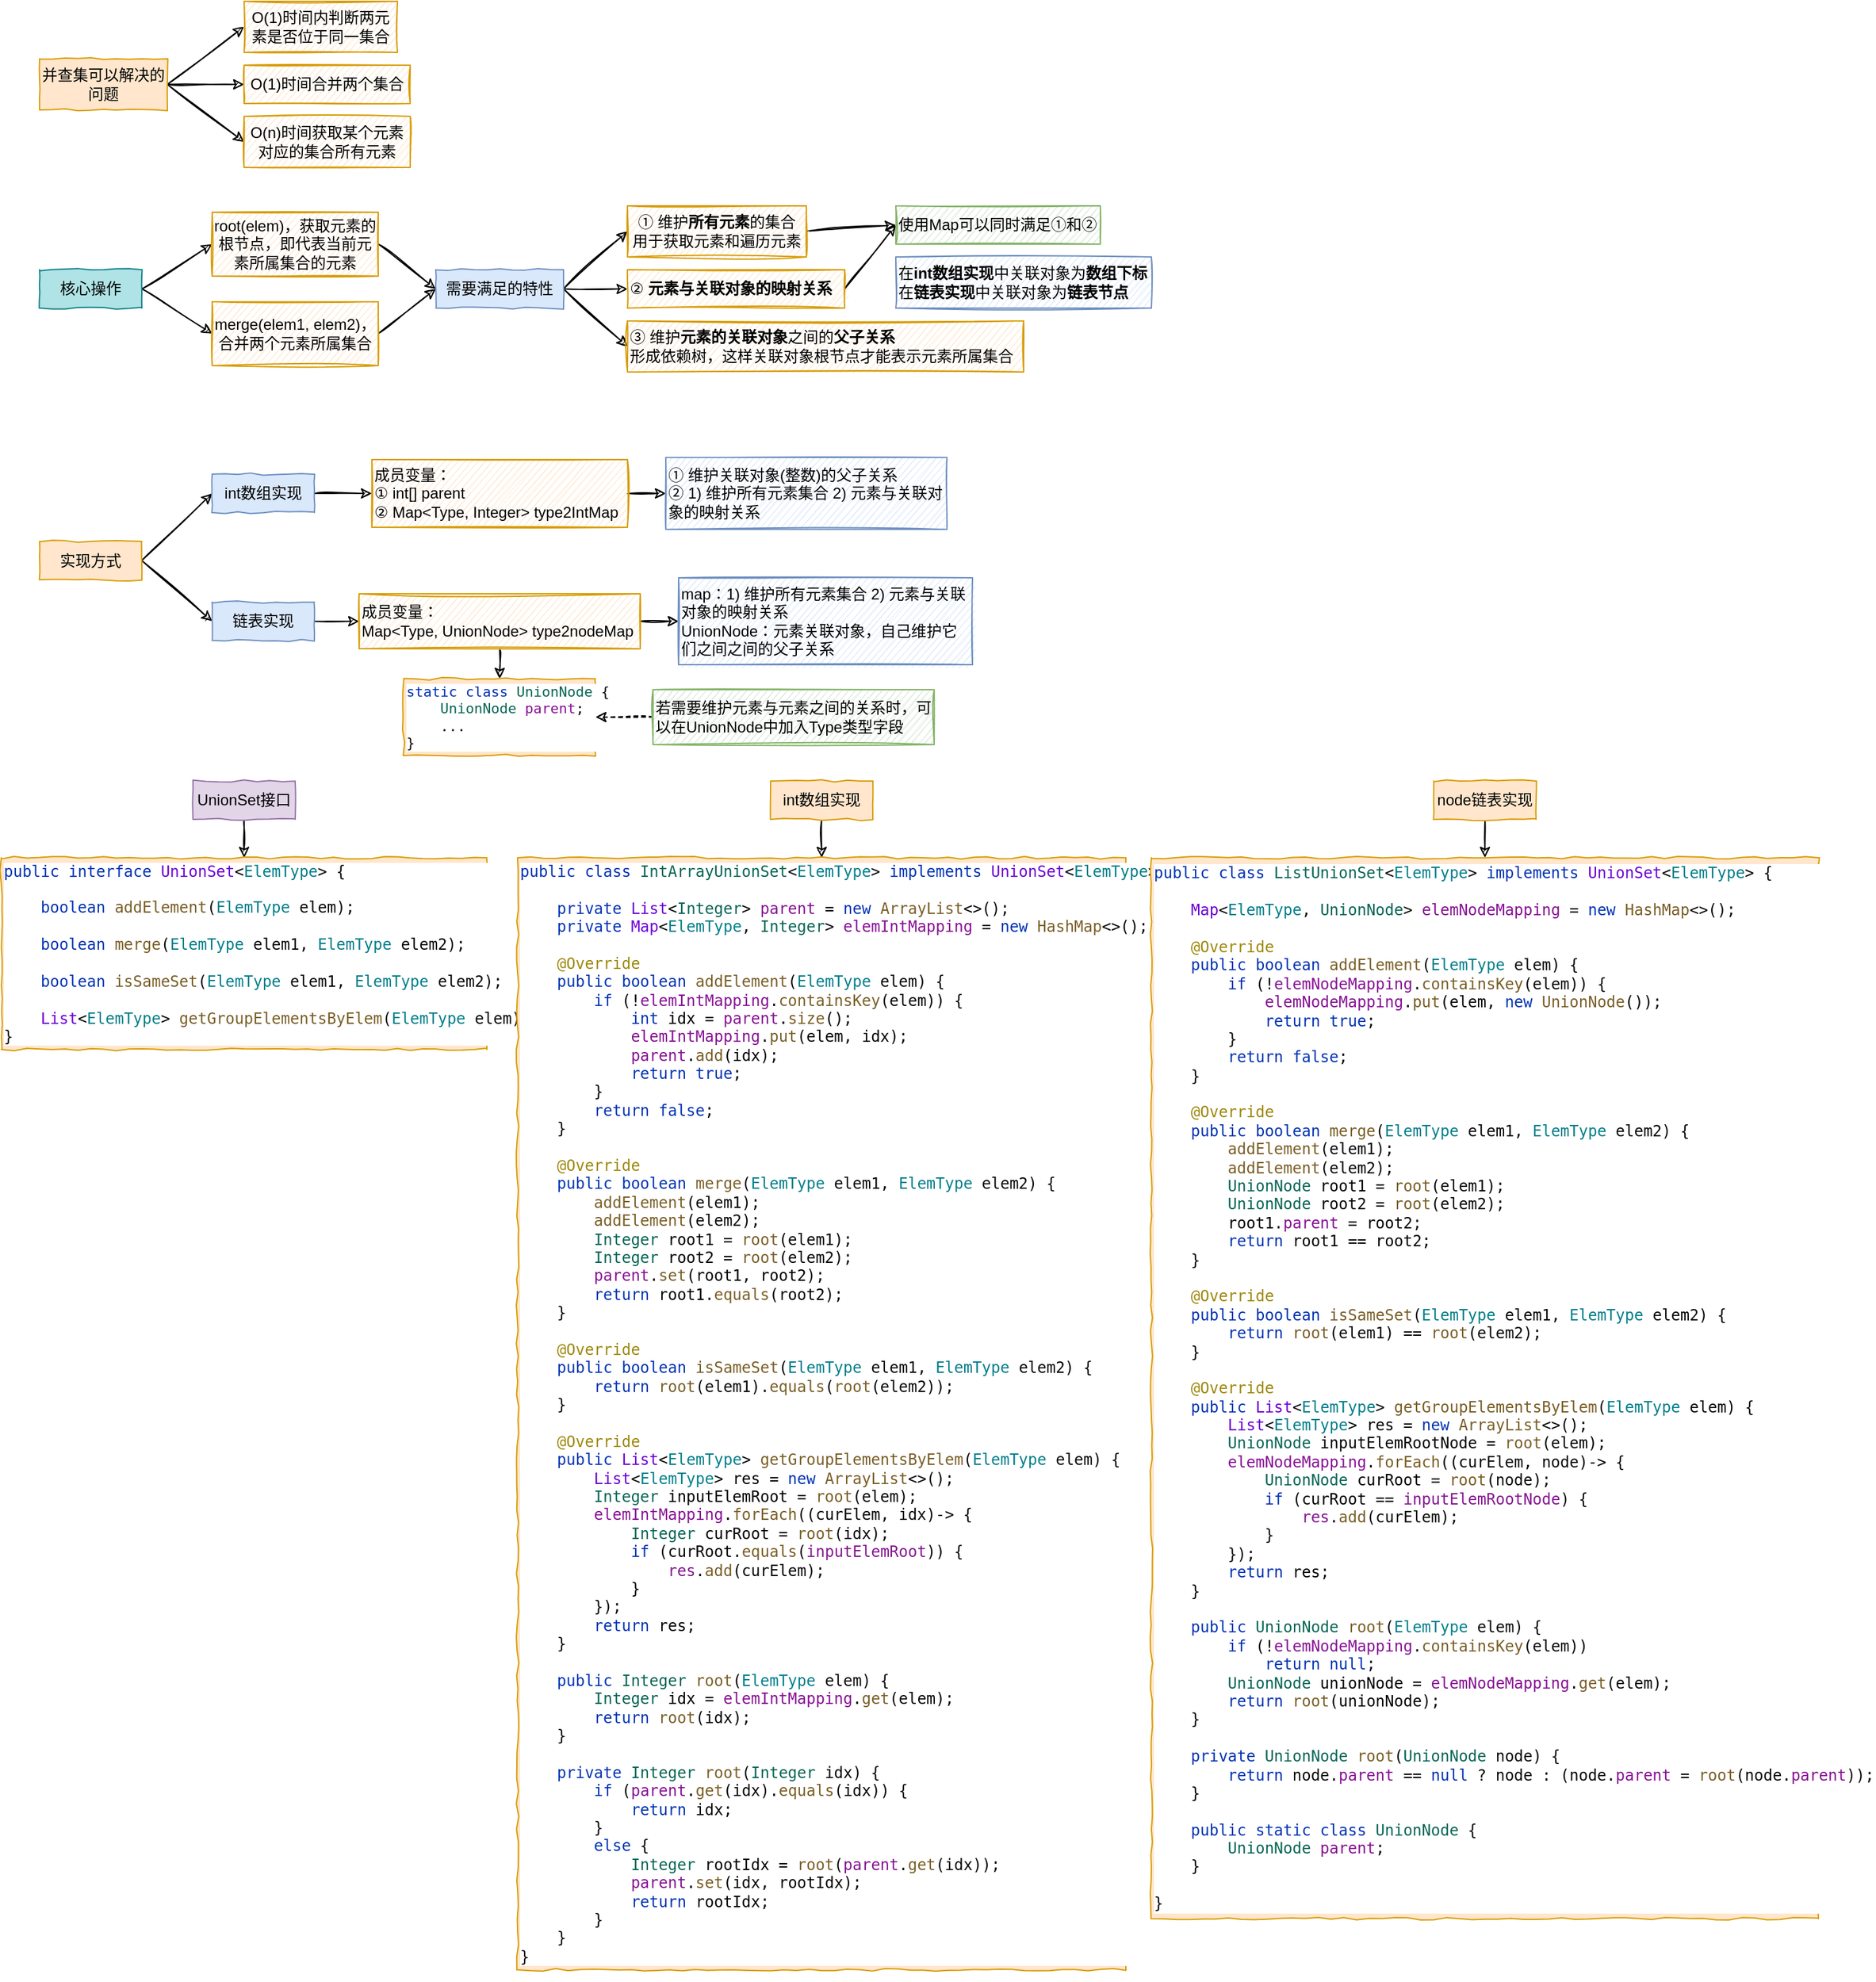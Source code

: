 <mxfile>
    <diagram id="KbOg__-k8uxWL7zDkOE9" name="第 1 页">
        <mxGraphModel dx="1373" dy="665" grid="1" gridSize="10" guides="1" tooltips="1" connect="1" arrows="1" fold="1" page="1" pageScale="1" pageWidth="827" pageHeight="1169" math="0" shadow="0">
            <root>
                <mxCell id="0"/>
                <mxCell id="1" parent="0"/>
                <mxCell id="4" style="edgeStyle=none;html=1;exitX=1;exitY=0.5;exitDx=0;exitDy=0;entryX=0;entryY=0.5;entryDx=0;entryDy=0;sketch=1;" parent="1" source="2" target="3" edge="1">
                    <mxGeometry relative="1" as="geometry"/>
                </mxCell>
                <mxCell id="6" style="edgeStyle=none;sketch=1;html=1;exitX=1;exitY=0.5;exitDx=0;exitDy=0;entryX=0;entryY=0.5;entryDx=0;entryDy=0;" parent="1" source="2" target="5" edge="1">
                    <mxGeometry relative="1" as="geometry"/>
                </mxCell>
                <mxCell id="8" style="edgeStyle=none;sketch=1;html=1;exitX=1;exitY=0.5;exitDx=0;exitDy=0;entryX=0;entryY=0.5;entryDx=0;entryDy=0;" parent="1" source="2" target="7" edge="1">
                    <mxGeometry relative="1" as="geometry"/>
                </mxCell>
                <mxCell id="2" value="并查集可以解决的问题" style="rounded=0;whiteSpace=wrap;html=1;fillColor=#ffe6cc;strokeColor=#d79b00;comic=1;" parent="1" vertex="1">
                    <mxGeometry x="40" y="85" width="100" height="40" as="geometry"/>
                </mxCell>
                <mxCell id="3" value="O(1)时间内判断两元素是否位于同一集合" style="rounded=0;whiteSpace=wrap;html=1;fillColor=#ffe6cc;strokeColor=#d79b00;comic=1;sketch=1;" parent="1" vertex="1">
                    <mxGeometry x="200" y="40" width="120" height="40" as="geometry"/>
                </mxCell>
                <mxCell id="5" value="O(1)时间合并两个集合" style="rounded=0;whiteSpace=wrap;html=1;fillColor=#ffe6cc;strokeColor=#d79b00;comic=1;sketch=1;" parent="1" vertex="1">
                    <mxGeometry x="200" y="90" width="130" height="30" as="geometry"/>
                </mxCell>
                <mxCell id="7" value="O(n)时间获取某个元素对应的集合所有元素" style="rounded=0;whiteSpace=wrap;html=1;fillColor=#ffe6cc;strokeColor=#d79b00;comic=1;sketch=1;" parent="1" vertex="1">
                    <mxGeometry x="200" y="130" width="130" height="40" as="geometry"/>
                </mxCell>
                <mxCell id="11" style="edgeStyle=none;sketch=1;html=1;exitX=1;exitY=0.5;exitDx=0;exitDy=0;entryX=0;entryY=0.5;entryDx=0;entryDy=0;" parent="1" source="9" target="10" edge="1">
                    <mxGeometry relative="1" as="geometry"/>
                </mxCell>
                <mxCell id="13" style="edgeStyle=none;sketch=1;html=1;exitX=1;exitY=0.5;exitDx=0;exitDy=0;entryX=0;entryY=0.5;entryDx=0;entryDy=0;" parent="1" source="9" target="12" edge="1">
                    <mxGeometry relative="1" as="geometry"/>
                </mxCell>
                <mxCell id="9" value="核心操作" style="rounded=0;whiteSpace=wrap;html=1;fillColor=#b0e3e6;strokeColor=#0e8088;comic=1;" parent="1" vertex="1">
                    <mxGeometry x="40" y="250" width="80" height="30" as="geometry"/>
                </mxCell>
                <mxCell id="20" style="edgeStyle=none;sketch=1;html=1;exitX=1;exitY=0.5;exitDx=0;exitDy=0;entryX=0;entryY=0.5;entryDx=0;entryDy=0;" parent="1" source="10" target="19" edge="1">
                    <mxGeometry relative="1" as="geometry"/>
                </mxCell>
                <mxCell id="10" value="root(elem)，获取元素的根节点，即代表当前元素所属集合的元素" style="rounded=0;whiteSpace=wrap;html=1;fillColor=#ffe6cc;strokeColor=#d79b00;comic=1;sketch=1;" parent="1" vertex="1">
                    <mxGeometry x="175" y="205" width="130" height="50" as="geometry"/>
                </mxCell>
                <mxCell id="21" style="edgeStyle=none;sketch=1;html=1;exitX=1;exitY=0.5;exitDx=0;exitDy=0;entryX=0;entryY=0.5;entryDx=0;entryDy=0;" parent="1" source="12" target="19" edge="1">
                    <mxGeometry relative="1" as="geometry"/>
                </mxCell>
                <mxCell id="12" value="merge(elem1, elem2)，合并两个元素所属集合" style="rounded=0;whiteSpace=wrap;html=1;fillColor=#ffe6cc;strokeColor=#d79b00;comic=1;sketch=1;" parent="1" vertex="1">
                    <mxGeometry x="175" y="275" width="130" height="50" as="geometry"/>
                </mxCell>
                <mxCell id="16" style="edgeStyle=none;sketch=1;html=1;exitX=1;exitY=0.5;exitDx=0;exitDy=0;entryX=0;entryY=0.5;entryDx=0;entryDy=0;" parent="1" source="14" target="15" edge="1">
                    <mxGeometry relative="1" as="geometry"/>
                </mxCell>
                <mxCell id="30" style="edgeStyle=none;sketch=1;html=1;exitX=1;exitY=0.5;exitDx=0;exitDy=0;entryX=0;entryY=0.5;entryDx=0;entryDy=0;" parent="1" source="14" target="28" edge="1">
                    <mxGeometry relative="1" as="geometry"/>
                </mxCell>
                <mxCell id="14" value="实现方式" style="rounded=0;whiteSpace=wrap;html=1;fillColor=#ffe6cc;strokeColor=#d79b00;comic=1;" parent="1" vertex="1">
                    <mxGeometry x="40" y="462.5" width="80" height="30" as="geometry"/>
                </mxCell>
                <mxCell id="18" style="edgeStyle=none;sketch=1;html=1;exitX=1;exitY=0.5;exitDx=0;exitDy=0;entryX=0;entryY=0.5;entryDx=0;entryDy=0;" parent="1" source="15" target="17" edge="1">
                    <mxGeometry relative="1" as="geometry"/>
                </mxCell>
                <mxCell id="15" value="int数组实现" style="rounded=0;whiteSpace=wrap;html=1;fillColor=#dae8fc;strokeColor=#6c8ebf;comic=1;" parent="1" vertex="1">
                    <mxGeometry x="175" y="410" width="80" height="30" as="geometry"/>
                </mxCell>
                <mxCell id="27" style="edgeStyle=none;sketch=1;html=1;exitX=1;exitY=0.5;exitDx=0;exitDy=0;entryX=0;entryY=0.5;entryDx=0;entryDy=0;" parent="1" source="17" target="26" edge="1">
                    <mxGeometry relative="1" as="geometry"/>
                </mxCell>
                <mxCell id="17" value="成员变量：&lt;br&gt;① int[] parent&lt;br&gt;② Map&amp;lt;Type, Integer&amp;gt; type2IntMap" style="rounded=0;whiteSpace=wrap;html=1;fillColor=#ffe6cc;strokeColor=#d79b00;comic=1;align=left;sketch=1;" parent="1" vertex="1">
                    <mxGeometry x="300" y="398.44" width="200" height="53.12" as="geometry"/>
                </mxCell>
                <mxCell id="23" style="edgeStyle=none;sketch=1;html=1;exitX=1;exitY=0.5;exitDx=0;exitDy=0;entryX=0;entryY=0.5;entryDx=0;entryDy=0;" parent="1" source="19" target="22" edge="1">
                    <mxGeometry relative="1" as="geometry"/>
                </mxCell>
                <mxCell id="25" style="edgeStyle=none;sketch=1;html=1;exitX=1;exitY=0.5;exitDx=0;exitDy=0;entryX=0;entryY=0.5;entryDx=0;entryDy=0;" parent="1" source="19" target="24" edge="1">
                    <mxGeometry relative="1" as="geometry"/>
                </mxCell>
                <mxCell id="41" style="edgeStyle=none;sketch=1;html=1;exitX=1;exitY=0.5;exitDx=0;exitDy=0;entryX=0;entryY=0.5;entryDx=0;entryDy=0;fontSize=11;" parent="1" source="19" target="40" edge="1">
                    <mxGeometry relative="1" as="geometry"/>
                </mxCell>
                <mxCell id="19" value="需要满足的特性" style="rounded=0;whiteSpace=wrap;html=1;fillColor=#dae8fc;strokeColor=#6c8ebf;comic=1;" parent="1" vertex="1">
                    <mxGeometry x="350" y="250" width="100" height="30" as="geometry"/>
                </mxCell>
                <mxCell id="43" style="edgeStyle=none;sketch=1;html=1;exitX=1;exitY=0.5;exitDx=0;exitDy=0;entryX=0;entryY=0.5;entryDx=0;entryDy=0;fontSize=11;" parent="1" source="22" target="42" edge="1">
                    <mxGeometry relative="1" as="geometry"/>
                </mxCell>
                <mxCell id="22" value="① 维护&lt;b&gt;所有元素&lt;/b&gt;的集合&lt;br&gt;用于获取元素和遍历元素" style="rounded=0;whiteSpace=wrap;html=1;fillColor=#ffe6cc;strokeColor=#d79b00;comic=1;sketch=1;" parent="1" vertex="1">
                    <mxGeometry x="500" y="200" width="140" height="40" as="geometry"/>
                </mxCell>
                <mxCell id="24" value="③ 维护&lt;b&gt;元素的关联对象&lt;/b&gt;之间的&lt;b&gt;父子关系&lt;/b&gt;&lt;br&gt;形成依赖树，这样关联对象根节点才能表示元素所属集合" style="rounded=0;whiteSpace=wrap;html=1;fillColor=#ffe6cc;strokeColor=#d79b00;comic=1;sketch=1;align=left;" parent="1" vertex="1">
                    <mxGeometry x="500" y="290" width="310" height="40" as="geometry"/>
                </mxCell>
                <mxCell id="26" value="① 维护关联对象(整数)的父子关系&lt;br&gt;② 1) 维护所有元素集合 2) 元素与关联对象的映射关系" style="rounded=0;whiteSpace=wrap;html=1;fillColor=#dae8fc;strokeColor=#6c8ebf;comic=1;align=left;sketch=1;" parent="1" vertex="1">
                    <mxGeometry x="530" y="396.88" width="220" height="56.25" as="geometry"/>
                </mxCell>
                <mxCell id="32" style="edgeStyle=none;sketch=1;html=1;exitX=1;exitY=0.5;exitDx=0;exitDy=0;entryX=0;entryY=0.5;entryDx=0;entryDy=0;" parent="1" source="28" target="31" edge="1">
                    <mxGeometry relative="1" as="geometry"/>
                </mxCell>
                <mxCell id="28" value="链表实现" style="rounded=0;whiteSpace=wrap;html=1;fillColor=#dae8fc;strokeColor=#6c8ebf;comic=1;" parent="1" vertex="1">
                    <mxGeometry x="175" y="510" width="80" height="30" as="geometry"/>
                </mxCell>
                <mxCell id="34" style="edgeStyle=none;sketch=1;html=1;exitX=0.5;exitY=1;exitDx=0;exitDy=0;entryX=0.5;entryY=0;entryDx=0;entryDy=0;fontSize=11;" parent="1" source="31" target="33" edge="1">
                    <mxGeometry relative="1" as="geometry"/>
                </mxCell>
                <mxCell id="36" style="edgeStyle=none;sketch=1;html=1;exitX=1;exitY=0.5;exitDx=0;exitDy=0;entryX=0;entryY=0.5;entryDx=0;entryDy=0;fontSize=11;" parent="1" source="31" target="35" edge="1">
                    <mxGeometry relative="1" as="geometry"/>
                </mxCell>
                <mxCell id="31" value="成员变量：&lt;br&gt;Map&amp;lt;Type, UnionNode&amp;gt; type2nodeMap" style="rounded=0;whiteSpace=wrap;html=1;fillColor=#ffe6cc;strokeColor=#d79b00;comic=1;align=left;sketch=1;" parent="1" vertex="1">
                    <mxGeometry x="290" y="503.44" width="220" height="43.12" as="geometry"/>
                </mxCell>
                <mxCell id="33" value="&lt;pre style=&quot;background-color: rgb(255 , 255 , 255) ; color: rgb(8 , 8 , 8) ; font-family: &amp;#34;consolas&amp;#34; , monospace ; font-size: 11px&quot;&gt;&lt;span style=&quot;color: #0033b3&quot;&gt;static class &lt;/span&gt;&lt;span style=&quot;color: #066555&quot;&gt;UnionNode &lt;/span&gt;{&lt;br&gt;    &lt;span style=&quot;color: #066555&quot;&gt;UnionNode &lt;/span&gt;&lt;span style=&quot;color: #871094&quot;&gt;parent&lt;/span&gt;;&lt;br&gt;    ...&lt;br&gt;}&lt;/pre&gt;" style="rounded=0;whiteSpace=wrap;html=1;fillColor=#ffe6cc;strokeColor=#d79b00;comic=1;align=left;" parent="1" vertex="1">
                    <mxGeometry x="325" y="570" width="150" height="60" as="geometry"/>
                </mxCell>
                <mxCell id="35" value="map：1) 维护所有元素集合 2) 元素与关联对象的映射关系&lt;br&gt;UnionNode：元素关联对象，自己维护它们之间之间的父子关系" style="rounded=0;whiteSpace=wrap;html=1;fillColor=#dae8fc;strokeColor=#6c8ebf;comic=1;align=left;sketch=1;" parent="1" vertex="1">
                    <mxGeometry x="540" y="490.94" width="230" height="68.12" as="geometry"/>
                </mxCell>
                <mxCell id="38" style="edgeStyle=none;sketch=1;html=1;exitX=0;exitY=0.5;exitDx=0;exitDy=0;entryX=1;entryY=0.5;entryDx=0;entryDy=0;fontSize=11;dashed=1;" parent="1" source="37" target="33" edge="1">
                    <mxGeometry relative="1" as="geometry"/>
                </mxCell>
                <mxCell id="37" value="若需要维护元素与元素之间的关系时，可以在UnionNode中加入Type类型字段" style="rounded=0;whiteSpace=wrap;html=1;fillColor=#d5e8d4;strokeColor=#82b366;comic=1;align=left;sketch=1;" parent="1" vertex="1">
                    <mxGeometry x="520" y="578.44" width="220" height="43.12" as="geometry"/>
                </mxCell>
                <mxCell id="39" value="在&lt;b&gt;int数组实现&lt;/b&gt;中关联对象为&lt;b&gt;数组下标&lt;/b&gt;&lt;br&gt;在&lt;b&gt;链表实现&lt;/b&gt;中关联对象为&lt;b&gt;链表节点&lt;/b&gt;" style="rounded=0;whiteSpace=wrap;html=1;fillColor=#dae8fc;strokeColor=#6c8ebf;comic=1;sketch=1;align=left;" parent="1" vertex="1">
                    <mxGeometry x="710" y="240" width="200" height="40" as="geometry"/>
                </mxCell>
                <mxCell id="44" style="edgeStyle=none;sketch=1;html=1;exitX=1;exitY=0.5;exitDx=0;exitDy=0;entryX=0;entryY=0.5;entryDx=0;entryDy=0;fontSize=11;" parent="1" source="40" target="42" edge="1">
                    <mxGeometry relative="1" as="geometry"/>
                </mxCell>
                <mxCell id="40" value="② &lt;b&gt;元素与关联对象的映射关系&lt;/b&gt;" style="rounded=0;whiteSpace=wrap;html=1;fillColor=#ffe6cc;strokeColor=#d79b00;comic=1;sketch=1;align=left;" parent="1" vertex="1">
                    <mxGeometry x="500" y="250" width="170" height="30" as="geometry"/>
                </mxCell>
                <mxCell id="42" value="使用Map可以同时满足①和②" style="rounded=0;whiteSpace=wrap;html=1;fillColor=#d5e8d4;strokeColor=#82b366;comic=1;sketch=1;align=left;" parent="1" vertex="1">
                    <mxGeometry x="710" y="200" width="160" height="30" as="geometry"/>
                </mxCell>
                <mxCell id="47" style="edgeStyle=none;sketch=1;html=1;exitX=0.5;exitY=1;exitDx=0;exitDy=0;entryX=0.5;entryY=0;entryDx=0;entryDy=0;fontSize=11;" parent="1" source="45" target="46" edge="1">
                    <mxGeometry relative="1" as="geometry"/>
                </mxCell>
                <mxCell id="45" value="UnionSet接口" style="rounded=0;whiteSpace=wrap;html=1;fillColor=#e1d5e7;strokeColor=#9673a6;comic=1;" parent="1" vertex="1">
                    <mxGeometry x="160" y="650" width="80" height="30" as="geometry"/>
                </mxCell>
                <mxCell id="46" value="&lt;pre style=&quot;background-color: rgb(255 , 255 , 255) ; color: rgb(8 , 8 , 8) ; font-family: &amp;#34;consolas&amp;#34; , monospace&quot;&gt;&lt;span style=&quot;color: #0033b3&quot;&gt;public interface &lt;/span&gt;&lt;span style=&quot;color: #6c00d5&quot;&gt;UnionSet&lt;/span&gt;&amp;lt;&lt;span style=&quot;color: #007e8a&quot;&gt;ElemType&lt;/span&gt;&amp;gt; {&lt;br&gt;&lt;br&gt;    &lt;span style=&quot;color: #0033b3&quot;&gt;boolean &lt;/span&gt;&lt;span style=&quot;color: #795e26&quot;&gt;addElement&lt;/span&gt;(&lt;span style=&quot;color: #007e8a&quot;&gt;ElemType &lt;/span&gt;elem);&lt;br&gt;&lt;br&gt;    &lt;span style=&quot;color: #0033b3&quot;&gt;boolean &lt;/span&gt;&lt;span style=&quot;color: #795e26&quot;&gt;merge&lt;/span&gt;(&lt;span style=&quot;color: #007e8a&quot;&gt;ElemType &lt;/span&gt;elem1, &lt;span style=&quot;color: #007e8a&quot;&gt;ElemType &lt;/span&gt;elem2);&lt;br&gt;&lt;br&gt;    &lt;span style=&quot;color: #0033b3&quot;&gt;boolean &lt;/span&gt;&lt;span style=&quot;color: #795e26&quot;&gt;isSameSet&lt;/span&gt;(&lt;span style=&quot;color: #007e8a&quot;&gt;ElemType &lt;/span&gt;elem1, &lt;span style=&quot;color: #007e8a&quot;&gt;ElemType &lt;/span&gt;elem2);&lt;br&gt;&lt;br&gt;    &lt;span style=&quot;color: #6c00d5&quot;&gt;List&lt;/span&gt;&amp;lt;&lt;span style=&quot;color: #007e8a&quot;&gt;ElemType&lt;/span&gt;&amp;gt; &lt;span style=&quot;color: #795e26&quot;&gt;getGroupElementsByElem&lt;/span&gt;(&lt;span style=&quot;color: #007e8a&quot;&gt;ElemType &lt;/span&gt;elem);&lt;br&gt;}&lt;/pre&gt;" style="rounded=0;whiteSpace=wrap;html=1;fillColor=#ffe6cc;strokeColor=#d79b00;comic=1;sketch=0;align=left;" parent="1" vertex="1">
                    <mxGeometry x="10" y="710" width="380" height="150" as="geometry"/>
                </mxCell>
                <mxCell id="50" style="edgeStyle=none;sketch=1;html=1;exitX=0.5;exitY=1;exitDx=0;exitDy=0;entryX=0.5;entryY=0;entryDx=0;entryDy=0;fontSize=11;" parent="1" source="48" target="49" edge="1">
                    <mxGeometry relative="1" as="geometry"/>
                </mxCell>
                <mxCell id="48" value="int数组实现" style="rounded=0;whiteSpace=wrap;html=1;fillColor=#ffe6cc;strokeColor=#d79b00;comic=1;" parent="1" vertex="1">
                    <mxGeometry x="612" y="650" width="80" height="30" as="geometry"/>
                </mxCell>
                <mxCell id="49" value="&lt;pre style=&quot;background-color: rgb(255 , 255 , 255) ; color: rgb(8 , 8 , 8) ; font-family: &amp;#34;consolas&amp;#34; , monospace&quot;&gt;&lt;pre style=&quot;font-family: &amp;#34;consolas&amp;#34; , monospace&quot;&gt;&lt;span style=&quot;color: #0033b3&quot;&gt;public class &lt;/span&gt;&lt;span style=&quot;color: #066555&quot;&gt;IntArrayUnionSet&lt;/span&gt;&amp;lt;&lt;span style=&quot;color: #007e8a&quot;&gt;ElemType&lt;/span&gt;&amp;gt; &lt;span style=&quot;color: #0033b3&quot;&gt;implements &lt;/span&gt;&lt;span style=&quot;color: #6c00d5&quot;&gt;UnionSet&lt;/span&gt;&amp;lt;&lt;span style=&quot;color: #007e8a&quot;&gt;ElemType&lt;/span&gt;&amp;gt; {&lt;br&gt;&lt;br&gt;    &lt;span style=&quot;color: #0033b3&quot;&gt;private &lt;/span&gt;&lt;span style=&quot;color: #6c00d5&quot;&gt;List&lt;/span&gt;&amp;lt;&lt;span style=&quot;color: #066555&quot;&gt;Integer&lt;/span&gt;&amp;gt; &lt;span style=&quot;color: #871094&quot;&gt;parent &lt;/span&gt;= &lt;span style=&quot;color: #0033b3&quot;&gt;new &lt;/span&gt;&lt;span style=&quot;color: #795e26&quot;&gt;ArrayList&lt;/span&gt;&amp;lt;&amp;gt;();&lt;br&gt;    &lt;span style=&quot;color: #0033b3&quot;&gt;private &lt;/span&gt;&lt;span style=&quot;color: #6c00d5&quot;&gt;Map&lt;/span&gt;&amp;lt;&lt;span style=&quot;color: #007e8a&quot;&gt;ElemType&lt;/span&gt;, &lt;span style=&quot;color: #066555&quot;&gt;Integer&lt;/span&gt;&amp;gt; &lt;span style=&quot;color: #871094&quot;&gt;elemIntMapping &lt;/span&gt;= &lt;span style=&quot;color: #0033b3&quot;&gt;new &lt;/span&gt;&lt;span style=&quot;color: #795e26&quot;&gt;HashMap&lt;/span&gt;&amp;lt;&amp;gt;();&lt;br&gt;&lt;br&gt;    &lt;span style=&quot;color: #9e880d&quot;&gt;@Override&lt;br&gt;&lt;/span&gt;&lt;span style=&quot;color: #9e880d&quot;&gt;    &lt;/span&gt;&lt;span style=&quot;color: #0033b3&quot;&gt;public boolean &lt;/span&gt;&lt;span style=&quot;color: #795e26&quot;&gt;addElement&lt;/span&gt;(&lt;span style=&quot;color: #007e8a&quot;&gt;ElemType &lt;/span&gt;elem) {&lt;br&gt;        &lt;span style=&quot;color: #0033b3&quot;&gt;if &lt;/span&gt;(!&lt;span style=&quot;color: #871094&quot;&gt;elemIntMapping&lt;/span&gt;.&lt;span style=&quot;color: #795e26&quot;&gt;containsKey&lt;/span&gt;(elem)) {&lt;br&gt;            &lt;span style=&quot;color: #0033b3&quot;&gt;int &lt;/span&gt;&lt;span style=&quot;color: #000000&quot;&gt;idx &lt;/span&gt;= &lt;span style=&quot;color: #871094&quot;&gt;parent&lt;/span&gt;.&lt;span style=&quot;color: #795e26&quot;&gt;size&lt;/span&gt;();&lt;br&gt;            &lt;span style=&quot;color: #871094&quot;&gt;elemIntMapping&lt;/span&gt;.&lt;span style=&quot;color: #795e26&quot;&gt;put&lt;/span&gt;(elem, &lt;span style=&quot;color: #000000&quot;&gt;idx&lt;/span&gt;);&lt;br&gt;            &lt;span style=&quot;color: #871094&quot;&gt;parent&lt;/span&gt;.&lt;span style=&quot;color: #795e26&quot;&gt;add&lt;/span&gt;(&lt;span style=&quot;color: #000000&quot;&gt;idx&lt;/span&gt;);&lt;br&gt;            &lt;span style=&quot;color: #0033b3&quot;&gt;return true&lt;/span&gt;;&lt;br&gt;        }&lt;br&gt;        &lt;span style=&quot;color: #0033b3&quot;&gt;return false&lt;/span&gt;;&lt;br&gt;    }&lt;br&gt;&lt;br&gt;    &lt;span style=&quot;color: #9e880d&quot;&gt;@Override&lt;br&gt;&lt;/span&gt;&lt;span style=&quot;color: #9e880d&quot;&gt;    &lt;/span&gt;&lt;span style=&quot;color: #0033b3&quot;&gt;public boolean &lt;/span&gt;&lt;span style=&quot;color: #795e26&quot;&gt;merge&lt;/span&gt;(&lt;span style=&quot;color: #007e8a&quot;&gt;ElemType &lt;/span&gt;elem1, &lt;span style=&quot;color: #007e8a&quot;&gt;ElemType &lt;/span&gt;elem2) {&lt;br&gt;        &lt;span style=&quot;color: #795e26&quot;&gt;addElement&lt;/span&gt;(elem1);&lt;br&gt;        &lt;span style=&quot;color: #795e26&quot;&gt;addElement&lt;/span&gt;(elem2);&lt;br&gt;        &lt;span style=&quot;color: #066555&quot;&gt;Integer &lt;/span&gt;&lt;span style=&quot;color: #000000&quot;&gt;root1 &lt;/span&gt;= &lt;span style=&quot;color: #795e26&quot;&gt;root&lt;/span&gt;(elem1);&lt;br&gt;        &lt;span style=&quot;color: #066555&quot;&gt;Integer &lt;/span&gt;&lt;span style=&quot;color: #000000&quot;&gt;root2 &lt;/span&gt;= &lt;span style=&quot;color: #795e26&quot;&gt;root&lt;/span&gt;(elem2);&lt;br&gt;        &lt;span style=&quot;color: #871094&quot;&gt;parent&lt;/span&gt;.&lt;span style=&quot;color: #795e26&quot;&gt;set&lt;/span&gt;(&lt;span style=&quot;color: #000000&quot;&gt;root1&lt;/span&gt;, &lt;span style=&quot;color: #000000&quot;&gt;root2&lt;/span&gt;);&lt;br&gt;        &lt;span style=&quot;color: #0033b3&quot;&gt;return &lt;/span&gt;&lt;span style=&quot;color: #000000&quot;&gt;root1&lt;/span&gt;.&lt;span style=&quot;color: #795e26&quot;&gt;equals&lt;/span&gt;(&lt;span style=&quot;color: #000000&quot;&gt;root2&lt;/span&gt;);&lt;br&gt;    }&lt;br&gt;&lt;br&gt;    &lt;span style=&quot;color: #9e880d&quot;&gt;@Override&lt;br&gt;&lt;/span&gt;&lt;span style=&quot;color: #9e880d&quot;&gt;    &lt;/span&gt;&lt;span style=&quot;color: #0033b3&quot;&gt;public boolean &lt;/span&gt;&lt;span style=&quot;color: #795e26&quot;&gt;isSameSet&lt;/span&gt;(&lt;span style=&quot;color: #007e8a&quot;&gt;ElemType &lt;/span&gt;elem1, &lt;span style=&quot;color: #007e8a&quot;&gt;ElemType &lt;/span&gt;elem2) {&lt;br&gt;        &lt;span style=&quot;color: #0033b3&quot;&gt;return &lt;/span&gt;&lt;span style=&quot;color: #795e26&quot;&gt;root&lt;/span&gt;(elem1).&lt;span style=&quot;color: #795e26&quot;&gt;equals&lt;/span&gt;(&lt;span style=&quot;color: #795e26&quot;&gt;root&lt;/span&gt;(elem2));&lt;br&gt;    }&lt;br&gt;&lt;br&gt;    &lt;span style=&quot;color: #9e880d&quot;&gt;@Override&lt;br&gt;&lt;/span&gt;&lt;span style=&quot;color: #9e880d&quot;&gt;    &lt;/span&gt;&lt;span style=&quot;color: #0033b3&quot;&gt;public &lt;/span&gt;&lt;span style=&quot;color: #6c00d5&quot;&gt;List&lt;/span&gt;&amp;lt;&lt;span style=&quot;color: #007e8a&quot;&gt;ElemType&lt;/span&gt;&amp;gt; &lt;span style=&quot;color: #795e26&quot;&gt;getGroupElementsByElem&lt;/span&gt;(&lt;span style=&quot;color: #007e8a&quot;&gt;ElemType &lt;/span&gt;elem) {&lt;br&gt;        &lt;span style=&quot;color: #6c00d5&quot;&gt;List&lt;/span&gt;&amp;lt;&lt;span style=&quot;color: #007e8a&quot;&gt;ElemType&lt;/span&gt;&amp;gt; &lt;span style=&quot;color: #000000&quot;&gt;res &lt;/span&gt;= &lt;span style=&quot;color: #0033b3&quot;&gt;new &lt;/span&gt;&lt;span style=&quot;color: #795e26&quot;&gt;ArrayList&lt;/span&gt;&amp;lt;&amp;gt;();&lt;br&gt;        &lt;span style=&quot;color: #066555&quot;&gt;Integer &lt;/span&gt;&lt;span style=&quot;color: #000000&quot;&gt;inputElemRoot &lt;/span&gt;= &lt;span style=&quot;color: #795e26&quot;&gt;root&lt;/span&gt;(elem);&lt;br&gt;        &lt;span style=&quot;color: #871094&quot;&gt;elemIntMapping&lt;/span&gt;.&lt;span style=&quot;color: #795e26&quot;&gt;forEach&lt;/span&gt;((curElem, idx)-&amp;gt; {&lt;br&gt;            &lt;span style=&quot;color: #066555&quot;&gt;Integer &lt;/span&gt;&lt;span style=&quot;color: #000000&quot;&gt;curRoot &lt;/span&gt;= &lt;span style=&quot;color: #795e26&quot;&gt;root&lt;/span&gt;(idx);&lt;br&gt;            &lt;span style=&quot;color: #0033b3&quot;&gt;if &lt;/span&gt;(&lt;span style=&quot;color: #000000&quot;&gt;curRoot&lt;/span&gt;.&lt;span style=&quot;color: #795e26&quot;&gt;equals&lt;/span&gt;(&lt;span style=&quot;color: #851691&quot;&gt;inputElemRoot&lt;/span&gt;)) {&lt;br&gt;                &lt;span style=&quot;color: #851691&quot;&gt;res&lt;/span&gt;.&lt;span style=&quot;color: #795e26&quot;&gt;add&lt;/span&gt;(curElem);&lt;br&gt;            }&lt;br&gt;        });&lt;br&gt;        &lt;span style=&quot;color: #0033b3&quot;&gt;return &lt;/span&gt;&lt;span style=&quot;color: #000000&quot;&gt;res&lt;/span&gt;;&lt;br&gt;    }&lt;br&gt;&lt;br&gt;    &lt;span style=&quot;color: #0033b3&quot;&gt;public &lt;/span&gt;&lt;span style=&quot;color: #066555&quot;&gt;Integer &lt;/span&gt;&lt;span style=&quot;color: #795e26&quot;&gt;root&lt;/span&gt;(&lt;span style=&quot;color: #007e8a&quot;&gt;ElemType &lt;/span&gt;elem) {&lt;br&gt;        &lt;span style=&quot;color: #066555&quot;&gt;Integer &lt;/span&gt;&lt;span style=&quot;color: #000000&quot;&gt;idx &lt;/span&gt;= &lt;span style=&quot;color: #871094&quot;&gt;elemIntMapping&lt;/span&gt;.&lt;span style=&quot;color: #795e26&quot;&gt;get&lt;/span&gt;(elem);&lt;br&gt;        &lt;span style=&quot;color: #0033b3&quot;&gt;return &lt;/span&gt;&lt;span style=&quot;color: #795e26&quot;&gt;root&lt;/span&gt;(&lt;span style=&quot;color: #000000&quot;&gt;idx&lt;/span&gt;);&lt;br&gt;    }&lt;br&gt;&lt;br&gt;    &lt;span style=&quot;color: #0033b3&quot;&gt;private &lt;/span&gt;&lt;span style=&quot;color: #066555&quot;&gt;Integer &lt;/span&gt;&lt;span style=&quot;color: #795e26&quot;&gt;root&lt;/span&gt;(&lt;span style=&quot;color: #066555&quot;&gt;Integer &lt;/span&gt;idx) {&lt;br&gt;        &lt;span style=&quot;color: #0033b3&quot;&gt;if &lt;/span&gt;(&lt;span style=&quot;color: #871094&quot;&gt;parent&lt;/span&gt;.&lt;span style=&quot;color: #795e26&quot;&gt;get&lt;/span&gt;(idx).&lt;span style=&quot;color: #795e26&quot;&gt;equals&lt;/span&gt;(idx)) {&lt;br&gt;            &lt;span style=&quot;color: #0033b3&quot;&gt;return &lt;/span&gt;idx;&lt;br&gt;        }&lt;br&gt;        &lt;span style=&quot;color: #0033b3&quot;&gt;else &lt;/span&gt;{&lt;br&gt;            &lt;span style=&quot;color: #066555&quot;&gt;Integer &lt;/span&gt;&lt;span style=&quot;color: #000000&quot;&gt;rootIdx &lt;/span&gt;= &lt;span style=&quot;color: #795e26&quot;&gt;root&lt;/span&gt;(&lt;span style=&quot;color: #871094&quot;&gt;parent&lt;/span&gt;.&lt;span style=&quot;color: #795e26&quot;&gt;get&lt;/span&gt;(idx));&lt;br&gt;            &lt;span style=&quot;color: #871094&quot;&gt;parent&lt;/span&gt;.&lt;span style=&quot;color: #795e26&quot;&gt;set&lt;/span&gt;(idx, &lt;span style=&quot;color: #000000&quot;&gt;rootIdx&lt;/span&gt;);&lt;br&gt;            &lt;span style=&quot;color: #0033b3&quot;&gt;return &lt;/span&gt;&lt;span style=&quot;color: #000000&quot;&gt;rootIdx&lt;/span&gt;;&lt;br&gt;        }&lt;br&gt;    }&lt;br&gt;}&lt;/pre&gt;&lt;/pre&gt;" style="rounded=0;whiteSpace=wrap;html=1;fillColor=#ffe6cc;strokeColor=#d79b00;comic=1;sketch=0;align=left;" parent="1" vertex="1">
                    <mxGeometry x="414" y="710" width="476" height="870" as="geometry"/>
                </mxCell>
                <mxCell id="53" style="edgeStyle=none;sketch=1;html=1;entryX=0.5;entryY=0;entryDx=0;entryDy=0;fontSize=11;exitX=0.5;exitY=1;exitDx=0;exitDy=0;" parent="1" source="51" target="52" edge="1">
                    <mxGeometry relative="1" as="geometry">
                        <mxPoint x="1060" y="680" as="sourcePoint"/>
                    </mxGeometry>
                </mxCell>
                <mxCell id="51" value="node链表实现" style="rounded=0;whiteSpace=wrap;html=1;fillColor=#ffe6cc;strokeColor=#d79b00;comic=1;" parent="1" vertex="1">
                    <mxGeometry x="1131" y="650" width="80" height="30" as="geometry"/>
                </mxCell>
                <mxCell id="52" value="&lt;pre style=&quot;background-color: rgb(255 , 255 , 255) ; color: rgb(8 , 8 , 8) ; font-family: &amp;#34;consolas&amp;#34; , monospace ; font-size: 11px&quot;&gt;&lt;pre style=&quot;font-family: &amp;#34;consolas&amp;#34; , monospace ; font-size: 12px&quot;&gt;&lt;pre style=&quot;font-family: &amp;#34;consolas&amp;#34; , monospace&quot;&gt;&lt;span style=&quot;color: #0033b3&quot;&gt;public class &lt;/span&gt;&lt;span style=&quot;color: #066555&quot;&gt;ListUnionSet&lt;/span&gt;&amp;lt;&lt;span style=&quot;color: #007e8a&quot;&gt;ElemType&lt;/span&gt;&amp;gt; &lt;span style=&quot;color: #0033b3&quot;&gt;implements &lt;/span&gt;&lt;span style=&quot;color: #6c00d5&quot;&gt;UnionSet&lt;/span&gt;&amp;lt;&lt;span style=&quot;color: #007e8a&quot;&gt;ElemType&lt;/span&gt;&amp;gt; {&lt;br&gt;&lt;br&gt;    &lt;span style=&quot;color: #6c00d5&quot;&gt;Map&lt;/span&gt;&amp;lt;&lt;span style=&quot;color: #007e8a&quot;&gt;ElemType&lt;/span&gt;, &lt;span style=&quot;color: #066555&quot;&gt;UnionNode&lt;/span&gt;&amp;gt; &lt;span style=&quot;color: #871094&quot;&gt;elemNodeMapping &lt;/span&gt;= &lt;span style=&quot;color: #0033b3&quot;&gt;new &lt;/span&gt;&lt;span style=&quot;color: #795e26&quot;&gt;HashMap&lt;/span&gt;&amp;lt;&amp;gt;();&lt;br&gt;&lt;br&gt;    &lt;span style=&quot;color: #9e880d&quot;&gt;@Override&lt;br&gt;&lt;/span&gt;&lt;span style=&quot;color: #9e880d&quot;&gt;    &lt;/span&gt;&lt;span style=&quot;color: #0033b3&quot;&gt;public boolean &lt;/span&gt;&lt;span style=&quot;color: #795e26&quot;&gt;addElement&lt;/span&gt;(&lt;span style=&quot;color: #007e8a&quot;&gt;ElemType &lt;/span&gt;elem) {&lt;br&gt;        &lt;span style=&quot;color: #0033b3&quot;&gt;if &lt;/span&gt;(!&lt;span style=&quot;color: #871094&quot;&gt;elemNodeMapping&lt;/span&gt;.&lt;span style=&quot;color: #795e26&quot;&gt;containsKey&lt;/span&gt;(elem)) {&lt;br&gt;            &lt;span style=&quot;color: #871094&quot;&gt;elemNodeMapping&lt;/span&gt;.&lt;span style=&quot;color: #795e26&quot;&gt;put&lt;/span&gt;(elem, &lt;span style=&quot;color: #0033b3&quot;&gt;new &lt;/span&gt;&lt;span style=&quot;color: #795e26&quot;&gt;UnionNode&lt;/span&gt;());&lt;br&gt;            &lt;span style=&quot;color: #0033b3&quot;&gt;return true&lt;/span&gt;;&lt;br&gt;        }&lt;br&gt;        &lt;span style=&quot;color: #0033b3&quot;&gt;return false&lt;/span&gt;;&lt;br&gt;    }&lt;br&gt;&lt;br&gt;    &lt;span style=&quot;color: #9e880d&quot;&gt;@Override&lt;br&gt;&lt;/span&gt;&lt;span style=&quot;color: #9e880d&quot;&gt;    &lt;/span&gt;&lt;span style=&quot;color: #0033b3&quot;&gt;public boolean &lt;/span&gt;&lt;span style=&quot;color: #795e26&quot;&gt;merge&lt;/span&gt;(&lt;span style=&quot;color: #007e8a&quot;&gt;ElemType &lt;/span&gt;elem1, &lt;span style=&quot;color: #007e8a&quot;&gt;ElemType &lt;/span&gt;elem2) {&lt;br&gt;        &lt;span style=&quot;color: #795e26&quot;&gt;addElement&lt;/span&gt;(elem1);&lt;br&gt;        &lt;span style=&quot;color: #795e26&quot;&gt;addElement&lt;/span&gt;(elem2);&lt;br&gt;        &lt;span style=&quot;color: #066555&quot;&gt;UnionNode &lt;/span&gt;&lt;span style=&quot;color: #000000&quot;&gt;root1 &lt;/span&gt;= &lt;span style=&quot;color: #795e26&quot;&gt;root&lt;/span&gt;(elem1);&lt;br&gt;        &lt;span style=&quot;color: #066555&quot;&gt;UnionNode &lt;/span&gt;&lt;span style=&quot;color: #000000&quot;&gt;root2 &lt;/span&gt;= &lt;span style=&quot;color: #795e26&quot;&gt;root&lt;/span&gt;(elem2);&lt;br&gt;        &lt;span style=&quot;color: #000000&quot;&gt;root1&lt;/span&gt;.&lt;span style=&quot;color: #871094&quot;&gt;parent &lt;/span&gt;= &lt;span style=&quot;color: #000000&quot;&gt;root2&lt;/span&gt;;&lt;br&gt;        &lt;span style=&quot;color: #0033b3&quot;&gt;return &lt;/span&gt;&lt;span style=&quot;color: #000000&quot;&gt;root1 &lt;/span&gt;== &lt;span style=&quot;color: #000000&quot;&gt;root2&lt;/span&gt;;&lt;br&gt;    }&lt;br&gt;&lt;br&gt;    &lt;span style=&quot;color: #9e880d&quot;&gt;@Override&lt;br&gt;&lt;/span&gt;&lt;span style=&quot;color: #9e880d&quot;&gt;    &lt;/span&gt;&lt;span style=&quot;color: #0033b3&quot;&gt;public boolean &lt;/span&gt;&lt;span style=&quot;color: #795e26&quot;&gt;isSameSet&lt;/span&gt;(&lt;span style=&quot;color: #007e8a&quot;&gt;ElemType &lt;/span&gt;elem1, &lt;span style=&quot;color: #007e8a&quot;&gt;ElemType &lt;/span&gt;elem2) {&lt;br&gt;        &lt;span style=&quot;color: #0033b3&quot;&gt;return &lt;/span&gt;&lt;span style=&quot;color: #795e26&quot;&gt;root&lt;/span&gt;(elem1) == &lt;span style=&quot;color: #795e26&quot;&gt;root&lt;/span&gt;(elem2);&lt;br&gt;    }&lt;br&gt;&lt;br&gt;    &lt;span style=&quot;color: #9e880d&quot;&gt;@Override&lt;br&gt;&lt;/span&gt;&lt;span style=&quot;color: #9e880d&quot;&gt;    &lt;/span&gt;&lt;span style=&quot;color: #0033b3&quot;&gt;public &lt;/span&gt;&lt;span style=&quot;color: #6c00d5&quot;&gt;List&lt;/span&gt;&amp;lt;&lt;span style=&quot;color: #007e8a&quot;&gt;ElemType&lt;/span&gt;&amp;gt; &lt;span style=&quot;color: #795e26&quot;&gt;getGroupElementsByElem&lt;/span&gt;(&lt;span style=&quot;color: #007e8a&quot;&gt;ElemType &lt;/span&gt;elem) {&lt;br&gt;        &lt;span style=&quot;color: #6c00d5&quot;&gt;List&lt;/span&gt;&amp;lt;&lt;span style=&quot;color: #007e8a&quot;&gt;ElemType&lt;/span&gt;&amp;gt; &lt;span style=&quot;color: #000000&quot;&gt;res &lt;/span&gt;= &lt;span style=&quot;color: #0033b3&quot;&gt;new &lt;/span&gt;&lt;span style=&quot;color: #795e26&quot;&gt;ArrayList&lt;/span&gt;&amp;lt;&amp;gt;();&lt;br&gt;        &lt;span style=&quot;color: #066555&quot;&gt;UnionNode &lt;/span&gt;&lt;span style=&quot;color: #000000&quot;&gt;inputElemRootNode &lt;/span&gt;= &lt;span style=&quot;color: #795e26&quot;&gt;root&lt;/span&gt;(elem);&lt;br&gt;        &lt;span style=&quot;color: #871094&quot;&gt;elemNodeMapping&lt;/span&gt;.&lt;span style=&quot;color: #795e26&quot;&gt;forEach&lt;/span&gt;((curElem, node)-&amp;gt; {&lt;br&gt;            &lt;span style=&quot;color: #066555&quot;&gt;UnionNode &lt;/span&gt;&lt;span style=&quot;color: #000000&quot;&gt;curRoot &lt;/span&gt;= &lt;span style=&quot;color: #795e26&quot;&gt;root&lt;/span&gt;(node);&lt;br&gt;            &lt;span style=&quot;color: #0033b3&quot;&gt;if &lt;/span&gt;(&lt;span style=&quot;color: #000000&quot;&gt;curRoot &lt;/span&gt;== &lt;span style=&quot;color: #851691&quot;&gt;inputElemRootNode&lt;/span&gt;) {&lt;br&gt;                &lt;span style=&quot;color: #851691&quot;&gt;res&lt;/span&gt;.&lt;span style=&quot;color: #795e26&quot;&gt;add&lt;/span&gt;(curElem);&lt;br&gt;            }&lt;br&gt;        });&lt;br&gt;        &lt;span style=&quot;color: #0033b3&quot;&gt;return &lt;/span&gt;&lt;span style=&quot;color: #000000&quot;&gt;res&lt;/span&gt;;&lt;br&gt;    }&lt;br&gt;&lt;br&gt;    &lt;span style=&quot;color: #0033b3&quot;&gt;public &lt;/span&gt;&lt;span style=&quot;color: #066555&quot;&gt;UnionNode &lt;/span&gt;&lt;span style=&quot;color: #795e26&quot;&gt;root&lt;/span&gt;(&lt;span style=&quot;color: #007e8a&quot;&gt;ElemType &lt;/span&gt;elem) {&lt;br&gt;        &lt;span style=&quot;color: #0033b3&quot;&gt;if &lt;/span&gt;(!&lt;span style=&quot;color: #871094&quot;&gt;elemNodeMapping&lt;/span&gt;.&lt;span style=&quot;color: #795e26&quot;&gt;containsKey&lt;/span&gt;(elem))&lt;br&gt;            &lt;span style=&quot;color: #0033b3&quot;&gt;return null&lt;/span&gt;;&lt;br&gt;        &lt;span style=&quot;color: #066555&quot;&gt;UnionNode &lt;/span&gt;&lt;span style=&quot;color: #000000&quot;&gt;unionNode &lt;/span&gt;= &lt;span style=&quot;color: #871094&quot;&gt;elemNodeMapping&lt;/span&gt;.&lt;span style=&quot;color: #795e26&quot;&gt;get&lt;/span&gt;(elem);&lt;br&gt;        &lt;span style=&quot;color: #0033b3&quot;&gt;return &lt;/span&gt;&lt;span style=&quot;color: #795e26&quot;&gt;root&lt;/span&gt;(&lt;span style=&quot;color: #000000&quot;&gt;unionNode&lt;/span&gt;);&lt;br&gt;    }&lt;br&gt;&lt;br&gt;    &lt;span style=&quot;color: #0033b3&quot;&gt;private &lt;/span&gt;&lt;span style=&quot;color: #066555&quot;&gt;UnionNode &lt;/span&gt;&lt;span style=&quot;color: #795e26&quot;&gt;root&lt;/span&gt;(&lt;span style=&quot;color: #066555&quot;&gt;UnionNode &lt;/span&gt;node) {&lt;br&gt;        &lt;span style=&quot;color: #0033b3&quot;&gt;return &lt;/span&gt;node.&lt;span style=&quot;color: #871094&quot;&gt;parent &lt;/span&gt;== &lt;span style=&quot;color: #0033b3&quot;&gt;null &lt;/span&gt;? node : (node.&lt;span style=&quot;color: #871094&quot;&gt;parent &lt;/span&gt;= &lt;span style=&quot;color: #795e26&quot;&gt;root&lt;/span&gt;(node.&lt;span style=&quot;color: #871094&quot;&gt;parent&lt;/span&gt;));&lt;br&gt;    }&lt;br&gt;&lt;br&gt;    &lt;span style=&quot;color: #0033b3&quot;&gt;public static class &lt;/span&gt;&lt;span style=&quot;color: #066555&quot;&gt;UnionNode &lt;/span&gt;{&lt;br&gt;        &lt;span style=&quot;color: #066555&quot;&gt;UnionNode &lt;/span&gt;&lt;span style=&quot;color: #871094&quot;&gt;parent&lt;/span&gt;;&lt;br&gt;    }&lt;br&gt;&lt;br&gt;}&lt;/pre&gt;&lt;/pre&gt;&lt;/pre&gt;" style="rounded=0;whiteSpace=wrap;html=1;fillColor=#ffe6cc;strokeColor=#d79b00;comic=1;sketch=0;align=left;" parent="1" vertex="1">
                    <mxGeometry x="910" y="710" width="522" height="830" as="geometry"/>
                </mxCell>
            </root>
        </mxGraphModel>
    </diagram>
</mxfile>